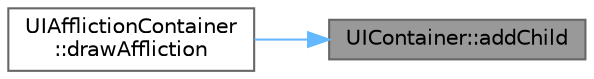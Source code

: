 digraph "UIContainer::addChild"
{
 // LATEX_PDF_SIZE
  bgcolor="transparent";
  edge [fontname=Helvetica,fontsize=10,labelfontname=Helvetica,labelfontsize=10];
  node [fontname=Helvetica,fontsize=10,shape=box,height=0.2,width=0.4];
  rankdir="RL";
  Node1 [id="Node000001",label="UIContainer::addChild",height=0.2,width=0.4,color="gray40", fillcolor="grey60", style="filled", fontcolor="black",tooltip=" "];
  Node1 -> Node2 [id="edge1_Node000001_Node000002",dir="back",color="steelblue1",style="solid",tooltip=" "];
  Node2 [id="Node000002",label="UIAfflictionContainer\l::drawAffliction",height=0.2,width=0.4,color="grey40", fillcolor="white", style="filled",URL="$class_u_i_affliction_container.html#a8eeda89c1b3a8b24593c412ce73f3ab5",tooltip=" "];
}
